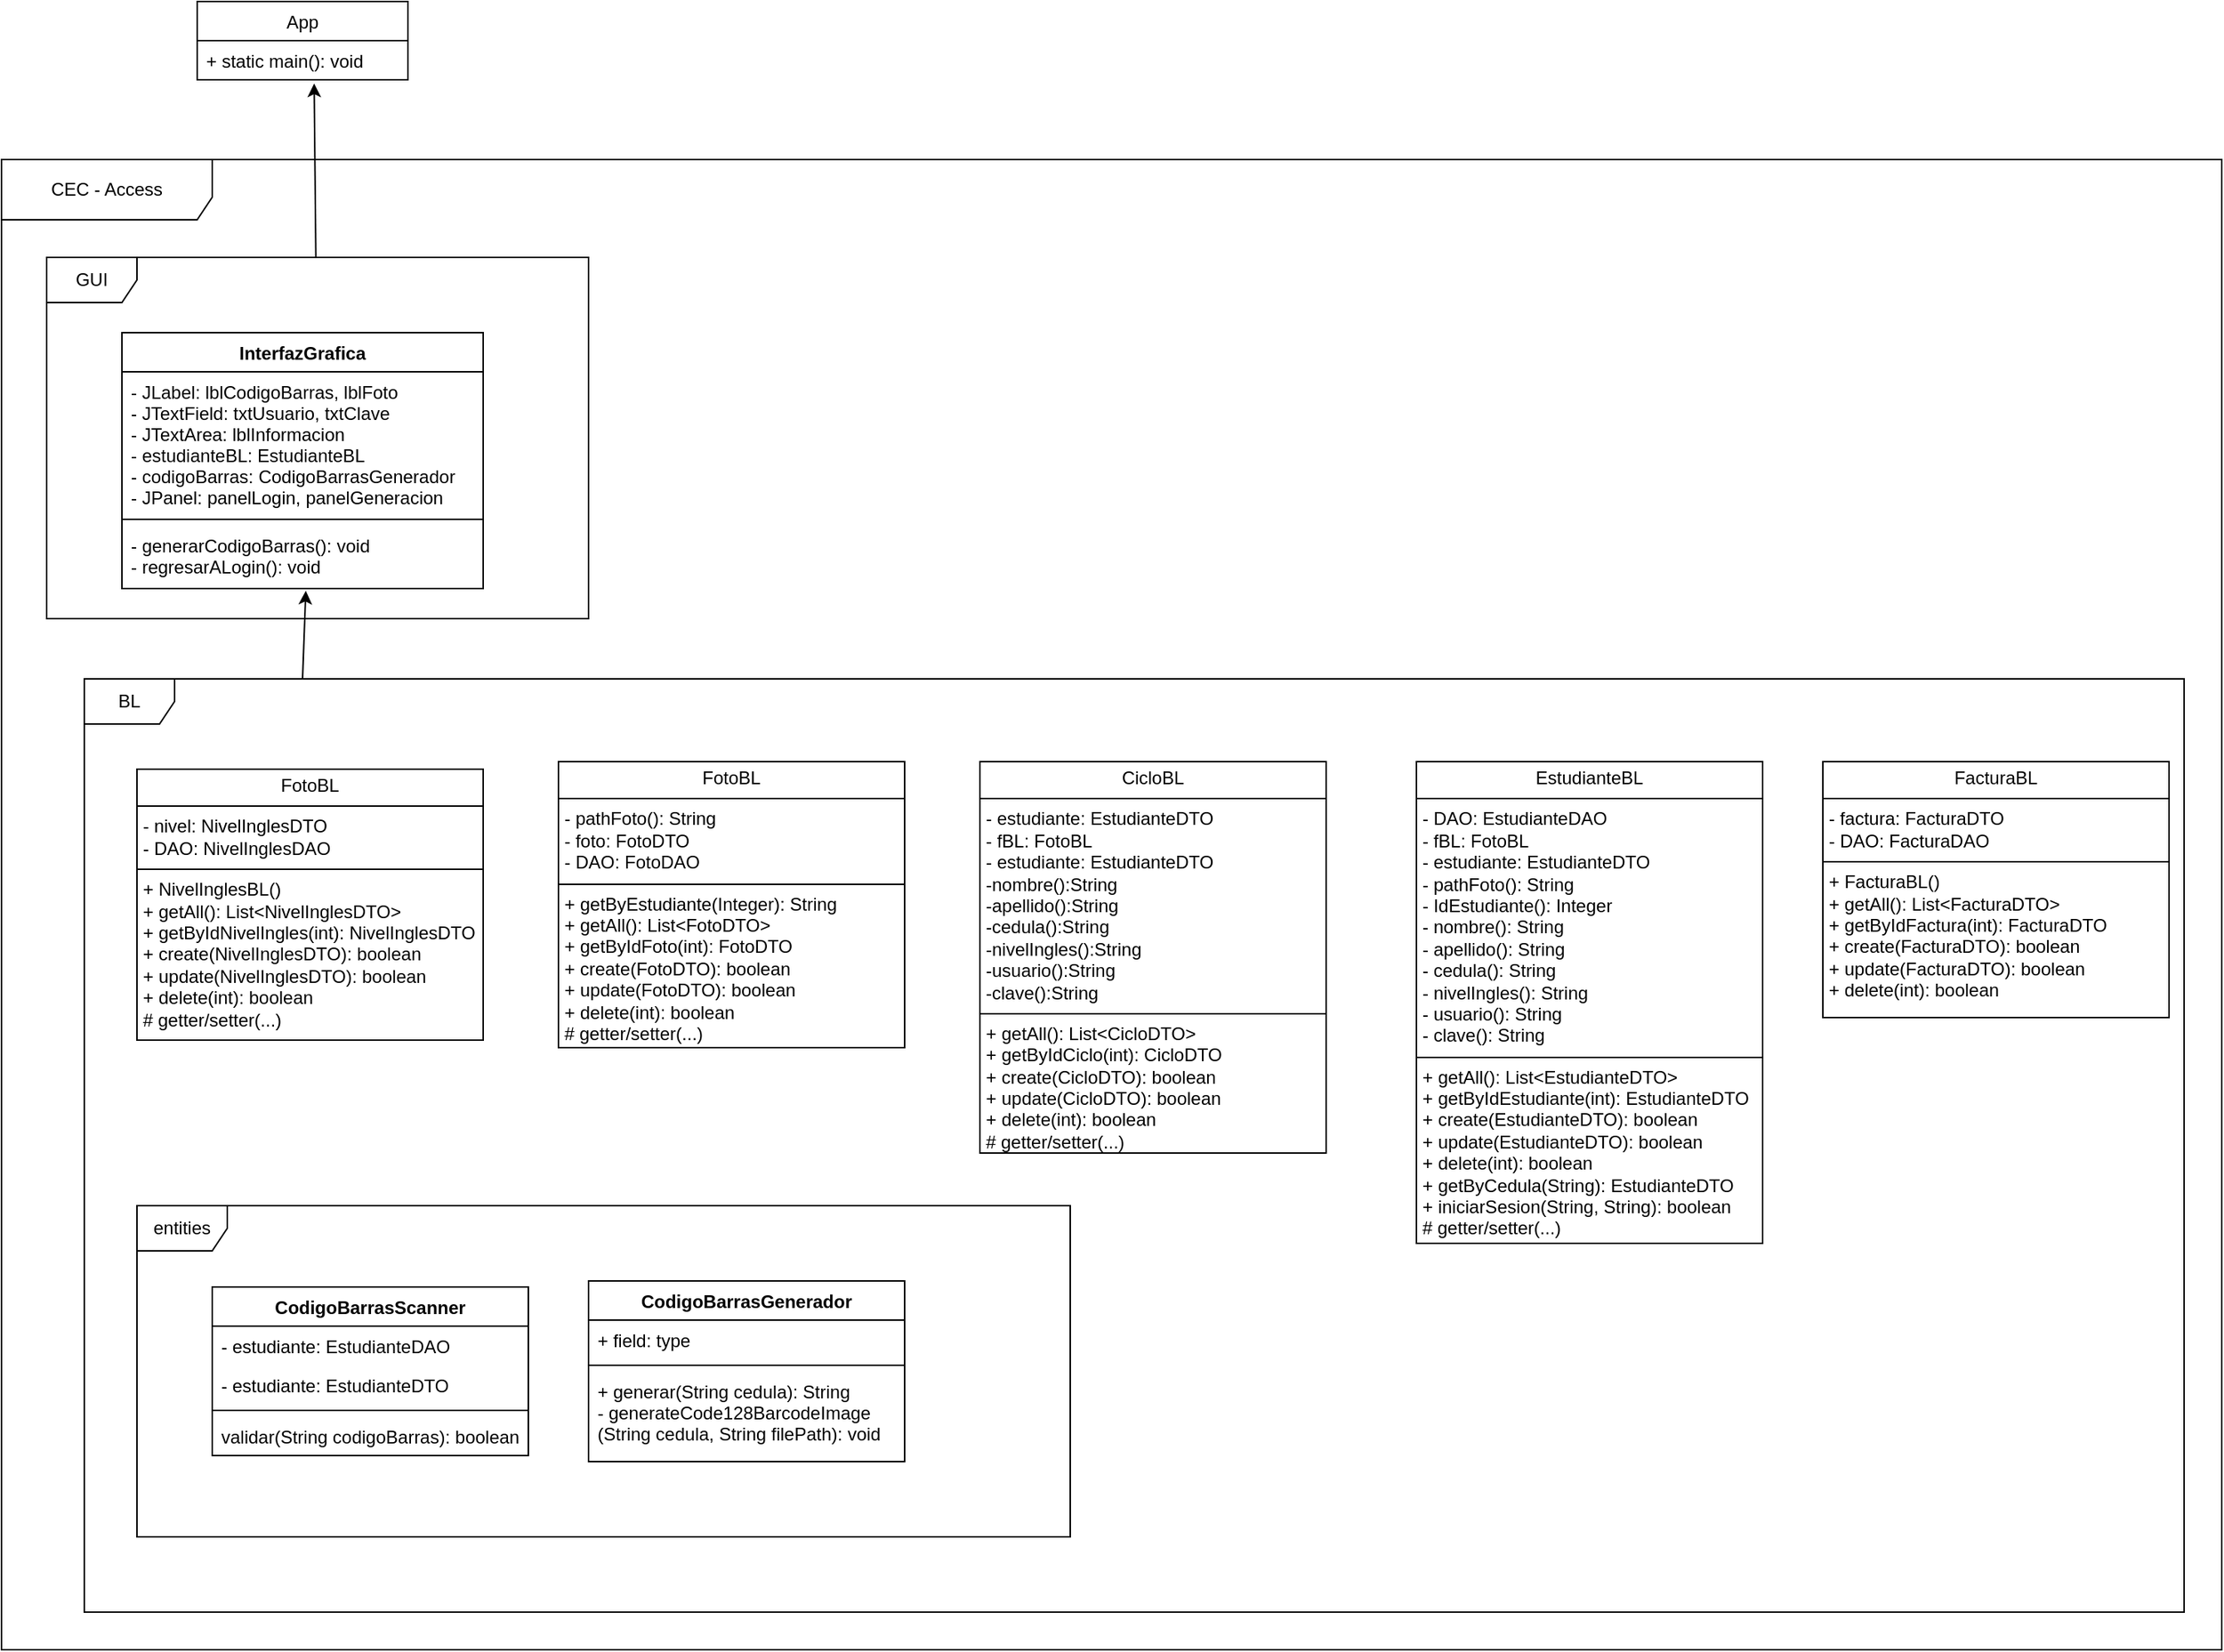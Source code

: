 <mxfile>
    <diagram id="4VZ_K82-EZ7I9w5eo5Bh" name="Page-1">
        <mxGraphModel dx="2990" dy="792" grid="1" gridSize="10" guides="1" tooltips="1" connect="1" arrows="1" fold="1" page="1" pageScale="1" pageWidth="850" pageHeight="1100" math="0" shadow="0">
            <root>
                <mxCell id="0"/>
                <mxCell id="1" parent="0"/>
                <mxCell id="10" value="CEC - Access" style="shape=umlFrame;whiteSpace=wrap;html=1;width=140;height=40;" vertex="1" parent="1">
                    <mxGeometry x="-690" y="815" width="1475" height="990" as="geometry"/>
                </mxCell>
                <mxCell id="2" value="&lt;p style=&quot;margin:0px;margin-top:4px;text-align:center;&quot;&gt;CicloBL&lt;/p&gt;&lt;hr size=&quot;1&quot; style=&quot;border-style:solid;&quot;&gt;&lt;p style=&quot;margin:0px;margin-left:4px;&quot;&gt;- estudiante: EstudianteDTO&lt;/p&gt;&lt;p style=&quot;margin:0px;margin-left:4px;&quot;&gt;- fBL: FotoBL&lt;br&gt;&lt;/p&gt;&lt;p style=&quot;margin:0px;margin-left:4px;&quot;&gt;- estudiante: EstudianteDTO&amp;nbsp;&lt;br&gt;&lt;/p&gt;&lt;p style=&quot;margin:0px;margin-left:4px;&quot;&gt;-nombre():String&lt;/p&gt;&lt;p style=&quot;margin:0px;margin-left:4px;&quot;&gt;-apellido():String&lt;/p&gt;&lt;p style=&quot;margin:0px;margin-left:4px;&quot;&gt;-cedula():String&lt;br&gt;-nivelIngles():String&lt;/p&gt;&lt;p style=&quot;margin:0px;margin-left:4px;&quot;&gt;-usuario():String&lt;/p&gt;&lt;p style=&quot;margin:0px;margin-left:4px;&quot;&gt;-clave():String&lt;/p&gt;&lt;hr size=&quot;1&quot; style=&quot;border-style:solid;&quot;&gt;&lt;p style=&quot;margin:0px;margin-left:4px;&quot;&gt;&lt;span style=&quot;background-color: transparent;&quot;&gt;+ getAll(): List&amp;lt;CicloDTO&amp;gt;&lt;br&gt;+ getByIdCiclo(int): CicloDTO&lt;br&gt;+ create(CicloDTO): boolean&lt;br&gt;+ update(CicloDTO): boolean&lt;br&gt;+ delete(int): boolean&lt;/span&gt;&lt;span style=&quot;background-color: transparent; white-space: pre;&quot;&gt;&#9;&lt;/span&gt;&lt;br&gt;# getter/setter(...)&lt;br&gt;&lt;/p&gt;" style="verticalAlign=top;align=left;overflow=fill;html=1;whiteSpace=wrap;" parent="1" vertex="1">
                    <mxGeometry x="-40" y="1215" width="230" height="260" as="geometry"/>
                </mxCell>
                <mxCell id="5" value="&lt;p style=&quot;margin:0px;margin-top:4px;text-align:center;&quot;&gt;EstudianteBL&lt;/p&gt;&lt;hr size=&quot;1&quot; style=&quot;border-style:solid;&quot;&gt;&lt;p style=&quot;margin:0px;margin-left:4px;&quot;&gt;- DAO: EstudianteDAO&amp;nbsp;&lt;/p&gt;&lt;p style=&quot;margin:0px;margin-left:4px;&quot;&gt;- fBL: FotoBL&amp;nbsp;&lt;/p&gt;&lt;p style=&quot;margin:0px;margin-left:4px;&quot;&gt;- estudiante: EstudianteDTO&amp;nbsp;&lt;/p&gt;&lt;p style=&quot;margin:0px;margin-left:4px;&quot;&gt;- pathFoto(): String&amp;nbsp;&lt;/p&gt;&lt;p style=&quot;margin:0px;margin-left:4px;&quot;&gt;- IdEstudiante(): Integer&lt;br&gt;- nombre(): String&lt;br&gt;- apellido(): String&lt;br&gt;- cedula(): String&lt;br&gt;- nivelIngles(): String&lt;br&gt;- usuario(): String&lt;br&gt;- clave(): String&lt;br&gt;&lt;/p&gt;&lt;hr size=&quot;1&quot; style=&quot;border-style:solid;&quot;&gt;&lt;p style=&quot;margin:0px;margin-left:4px;&quot;&gt;+ getAll(): List&amp;lt;EstudianteDTO&amp;gt;&lt;br&gt;+ getByIdEstudiante(int): EstudianteDTO&lt;br&gt;+ create(EstudianteDTO): boolean&lt;br&gt;+ update(EstudianteDTO): boolean&lt;br&gt;+ delete(int): boolean&lt;br&gt;+ getByCedula(String): EstudianteDTO&lt;br&gt;+ iniciarSesion(String, String): boolean&lt;br&gt;&lt;/p&gt;&lt;p style=&quot;margin:0px;margin-left:4px;&quot;&gt;# getter/setter(...)&lt;br&gt;&lt;/p&gt;" style="verticalAlign=top;align=left;overflow=fill;html=1;whiteSpace=wrap;" parent="1" vertex="1">
                    <mxGeometry x="250" y="1215" width="230" height="320" as="geometry"/>
                </mxCell>
                <mxCell id="6" value="&lt;p style=&quot;margin:0px;margin-top:4px;text-align:center;&quot;&gt;FacturaBL&lt;/p&gt;&lt;hr size=&quot;1&quot; style=&quot;border-style:solid;&quot;&gt;&lt;p style=&quot;margin:0px;margin-left:4px;&quot;&gt;- factura: FacturaDTO&lt;br&gt;- DAO: FacturaDAO&lt;br&gt;&lt;/p&gt;&lt;hr size=&quot;1&quot; style=&quot;border-style:solid;&quot;&gt;&lt;p style=&quot;margin:0px;margin-left:4px;&quot;&gt;&lt;span style=&quot;background-color: transparent;&quot;&gt;+ FacturaBL()&lt;br&gt;+ getAll(): List&amp;lt;FacturaDTO&amp;gt;&lt;br&gt;+ getByIdFactura(int): FacturaDTO&lt;br&gt;+ create(FacturaDTO): boolean&lt;br&gt;+ update(FacturaDTO): boolean&lt;br&gt;+ delete(int): boolean&lt;/span&gt;&lt;span style=&quot;background-color: transparent; white-space: pre;&quot;&gt;&#9;&lt;/span&gt;&lt;br&gt;&lt;/p&gt;" style="verticalAlign=top;align=left;overflow=fill;html=1;whiteSpace=wrap;" parent="1" vertex="1">
                    <mxGeometry x="520" y="1215" width="230" height="170" as="geometry"/>
                </mxCell>
                <mxCell id="8" value="&lt;p style=&quot;margin:0px;margin-top:4px;text-align:center;&quot;&gt;FotoBL&lt;/p&gt;&lt;hr size=&quot;1&quot; style=&quot;border-style:solid;&quot;&gt;&lt;p style=&quot;margin:0px;margin-left:4px;&quot;&gt;- pathFoto(): String&lt;br&gt;- foto: FotoDTO&lt;br&gt;- DAO: FotoDAO&lt;br&gt;&lt;/p&gt;&lt;hr size=&quot;1&quot; style=&quot;border-style:solid;&quot;&gt;&lt;p style=&quot;margin:0px;margin-left:4px;&quot;&gt;+ getByEstudiante(Integer): String&lt;br&gt;+ getAll(): List&amp;lt;FotoDTO&amp;gt;&lt;br&gt;+ getByIdFoto(int): FotoDTO&lt;br&gt;+ create(FotoDTO): boolean&lt;br&gt;+ update(FotoDTO): boolean&lt;br&gt;+ delete(int): boolean&lt;br&gt;# getter/setter(...)&lt;br&gt;&lt;/p&gt;" style="verticalAlign=top;align=left;overflow=fill;html=1;whiteSpace=wrap;" parent="1" vertex="1">
                    <mxGeometry x="-320" y="1215" width="230" height="190" as="geometry"/>
                </mxCell>
                <mxCell id="9" value="&lt;p style=&quot;margin:0px;margin-top:4px;text-align:center;&quot;&gt;FotoBL&lt;/p&gt;&lt;hr size=&quot;1&quot; style=&quot;border-style:solid;&quot;&gt;&lt;p style=&quot;margin:0px;margin-left:4px;&quot;&gt;- nivel: NivelInglesDTO&lt;br/&gt;- DAO: NivelInglesDAO&lt;br&gt;&lt;/p&gt;&lt;hr size=&quot;1&quot; style=&quot;border-style:solid;&quot;&gt;&lt;p style=&quot;margin:0px;margin-left:4px;&quot;&gt;+ NivelInglesBL()&lt;br&gt;+ getAll(): List&amp;lt;NivelInglesDTO&amp;gt;&lt;br&gt;+ getByIdNivelIngles(int): NivelInglesDTO&lt;br&gt;+ create(NivelInglesDTO): boolean&lt;br&gt;+ update(NivelInglesDTO): boolean&lt;br&gt;+ delete(int): boolean&lt;br&gt;# getter/setter(...)&lt;br&gt;&lt;/p&gt;" style="verticalAlign=top;align=left;overflow=fill;html=1;whiteSpace=wrap;" parent="1" vertex="1">
                    <mxGeometry x="-600" y="1220" width="230" height="180" as="geometry"/>
                </mxCell>
                <mxCell id="11" value="App" style="swimlane;fontStyle=0;childLayout=stackLayout;horizontal=1;startSize=26;fillColor=none;horizontalStack=0;resizeParent=1;resizeParentMax=0;resizeLast=0;collapsible=1;marginBottom=0;" vertex="1" parent="1">
                    <mxGeometry x="-560" y="710" width="140" height="52" as="geometry"/>
                </mxCell>
                <mxCell id="12" value="+ static main(): void" style="text;strokeColor=none;fillColor=none;align=left;verticalAlign=top;spacingLeft=4;spacingRight=4;overflow=hidden;rotatable=0;points=[[0,0.5],[1,0.5]];portConstraint=eastwest;" vertex="1" parent="11">
                    <mxGeometry y="26" width="140" height="26" as="geometry"/>
                </mxCell>
                <mxCell id="15" value="InterfazGrafica" style="swimlane;fontStyle=1;align=center;verticalAlign=top;childLayout=stackLayout;horizontal=1;startSize=26;horizontalStack=0;resizeParent=1;resizeParentMax=0;resizeLast=0;collapsible=1;marginBottom=0;" vertex="1" parent="1">
                    <mxGeometry x="-610" y="930" width="240" height="170" as="geometry"/>
                </mxCell>
                <mxCell id="16" value="- JLabel: lblCodigoBarras, lblFoto&#10;- JTextField: txtUsuario, txtClave&#10;- JTextArea: lblInformacion&#10;- estudianteBL: EstudianteBL&#10;- codigoBarras: CodigoBarrasGenerador&#10;- JPanel: panelLogin, panelGeneracion" style="text;strokeColor=none;fillColor=none;align=left;verticalAlign=top;spacingLeft=4;spacingRight=4;overflow=hidden;rotatable=0;points=[[0,0.5],[1,0.5]];portConstraint=eastwest;" vertex="1" parent="15">
                    <mxGeometry y="26" width="240" height="94" as="geometry"/>
                </mxCell>
                <mxCell id="17" value="" style="line;strokeWidth=1;fillColor=none;align=left;verticalAlign=middle;spacingTop=-1;spacingLeft=3;spacingRight=3;rotatable=0;labelPosition=right;points=[];portConstraint=eastwest;strokeColor=inherit;" vertex="1" parent="15">
                    <mxGeometry y="120" width="240" height="8" as="geometry"/>
                </mxCell>
                <mxCell id="18" value="- generarCodigoBarras(): void&#10;- regresarALogin(): void" style="text;strokeColor=none;fillColor=none;align=left;verticalAlign=top;spacingLeft=4;spacingRight=4;overflow=hidden;rotatable=0;points=[[0,0.5],[1,0.5]];portConstraint=eastwest;" vertex="1" parent="15">
                    <mxGeometry y="128" width="240" height="42" as="geometry"/>
                </mxCell>
                <mxCell id="19" value="BL" style="shape=umlFrame;whiteSpace=wrap;html=1;" vertex="1" parent="1">
                    <mxGeometry x="-635" y="1160" width="1395" height="620" as="geometry"/>
                </mxCell>
                <mxCell id="20" value="" style="endArrow=classic;html=1;entryX=0.509;entryY=1.036;entryDx=0;entryDy=0;entryPerimeter=0;" edge="1" parent="1" target="18">
                    <mxGeometry width="50" height="50" relative="1" as="geometry">
                        <mxPoint x="-490" y="1160" as="sourcePoint"/>
                        <mxPoint x="-482" y="1110" as="targetPoint"/>
                    </mxGeometry>
                </mxCell>
                <mxCell id="22" value="entities" style="shape=umlFrame;whiteSpace=wrap;html=1;" vertex="1" parent="1">
                    <mxGeometry x="-600" y="1510" width="620" height="220" as="geometry"/>
                </mxCell>
                <mxCell id="28" value="CodigoBarrasGenerador" style="swimlane;fontStyle=1;align=center;verticalAlign=top;childLayout=stackLayout;horizontal=1;startSize=26;horizontalStack=0;resizeParent=1;resizeParentMax=0;resizeLast=0;collapsible=1;marginBottom=0;" vertex="1" parent="1">
                    <mxGeometry x="-300" y="1560" width="210" height="120" as="geometry"/>
                </mxCell>
                <mxCell id="29" value="+ field: type" style="text;strokeColor=none;fillColor=none;align=left;verticalAlign=top;spacingLeft=4;spacingRight=4;overflow=hidden;rotatable=0;points=[[0,0.5],[1,0.5]];portConstraint=eastwest;" vertex="1" parent="28">
                    <mxGeometry y="26" width="210" height="26" as="geometry"/>
                </mxCell>
                <mxCell id="30" value="" style="line;strokeWidth=1;fillColor=none;align=left;verticalAlign=middle;spacingTop=-1;spacingLeft=3;spacingRight=3;rotatable=0;labelPosition=right;points=[];portConstraint=eastwest;strokeColor=inherit;" vertex="1" parent="28">
                    <mxGeometry y="52" width="210" height="8" as="geometry"/>
                </mxCell>
                <mxCell id="31" value="+ generar(String cedula): String&#10;- generateCode128BarcodeImage&#10;(String cedula, String filePath): void" style="text;strokeColor=none;fillColor=none;align=left;verticalAlign=top;spacingLeft=4;spacingRight=4;overflow=hidden;rotatable=0;points=[[0,0.5],[1,0.5]];portConstraint=eastwest;" vertex="1" parent="28">
                    <mxGeometry y="60" width="210" height="60" as="geometry"/>
                </mxCell>
                <mxCell id="34" value="CodigoBarrasScanner" style="swimlane;fontStyle=1;align=center;verticalAlign=top;childLayout=stackLayout;horizontal=1;startSize=26;horizontalStack=0;resizeParent=1;resizeParentMax=0;resizeLast=0;collapsible=1;marginBottom=0;" vertex="1" parent="1">
                    <mxGeometry x="-550" y="1564" width="210" height="112" as="geometry"/>
                </mxCell>
                <mxCell id="38" value="- estudiante: EstudianteDAO" style="text;strokeColor=none;fillColor=none;align=left;verticalAlign=top;spacingLeft=4;spacingRight=4;overflow=hidden;rotatable=0;points=[[0,0.5],[1,0.5]];portConstraint=eastwest;" vertex="1" parent="34">
                    <mxGeometry y="26" width="210" height="26" as="geometry"/>
                </mxCell>
                <mxCell id="35" value="- estudiante: EstudianteDTO" style="text;strokeColor=none;fillColor=none;align=left;verticalAlign=top;spacingLeft=4;spacingRight=4;overflow=hidden;rotatable=0;points=[[0,0.5],[1,0.5]];portConstraint=eastwest;" vertex="1" parent="34">
                    <mxGeometry y="52" width="210" height="26" as="geometry"/>
                </mxCell>
                <mxCell id="36" value="" style="line;strokeWidth=1;fillColor=none;align=left;verticalAlign=middle;spacingTop=-1;spacingLeft=3;spacingRight=3;rotatable=0;labelPosition=right;points=[];portConstraint=eastwest;strokeColor=inherit;" vertex="1" parent="34">
                    <mxGeometry y="78" width="210" height="8" as="geometry"/>
                </mxCell>
                <mxCell id="33" value="validar(String codigoBarras): boolean" style="text;strokeColor=none;fillColor=none;align=left;verticalAlign=top;spacingLeft=4;spacingRight=4;overflow=hidden;rotatable=0;points=[[0,0.5],[1,0.5]];portConstraint=eastwest;" vertex="1" parent="34">
                    <mxGeometry y="86" width="210" height="26" as="geometry"/>
                </mxCell>
                <mxCell id="40" style="edgeStyle=none;html=1;entryX=0.555;entryY=1.097;entryDx=0;entryDy=0;entryPerimeter=0;" edge="1" parent="1" source="39" target="12">
                    <mxGeometry relative="1" as="geometry"/>
                </mxCell>
                <mxCell id="39" value="GUI" style="shape=umlFrame;whiteSpace=wrap;html=1;" vertex="1" parent="1">
                    <mxGeometry x="-660" y="880" width="360" height="240" as="geometry"/>
                </mxCell>
            </root>
        </mxGraphModel>
    </diagram>
</mxfile>